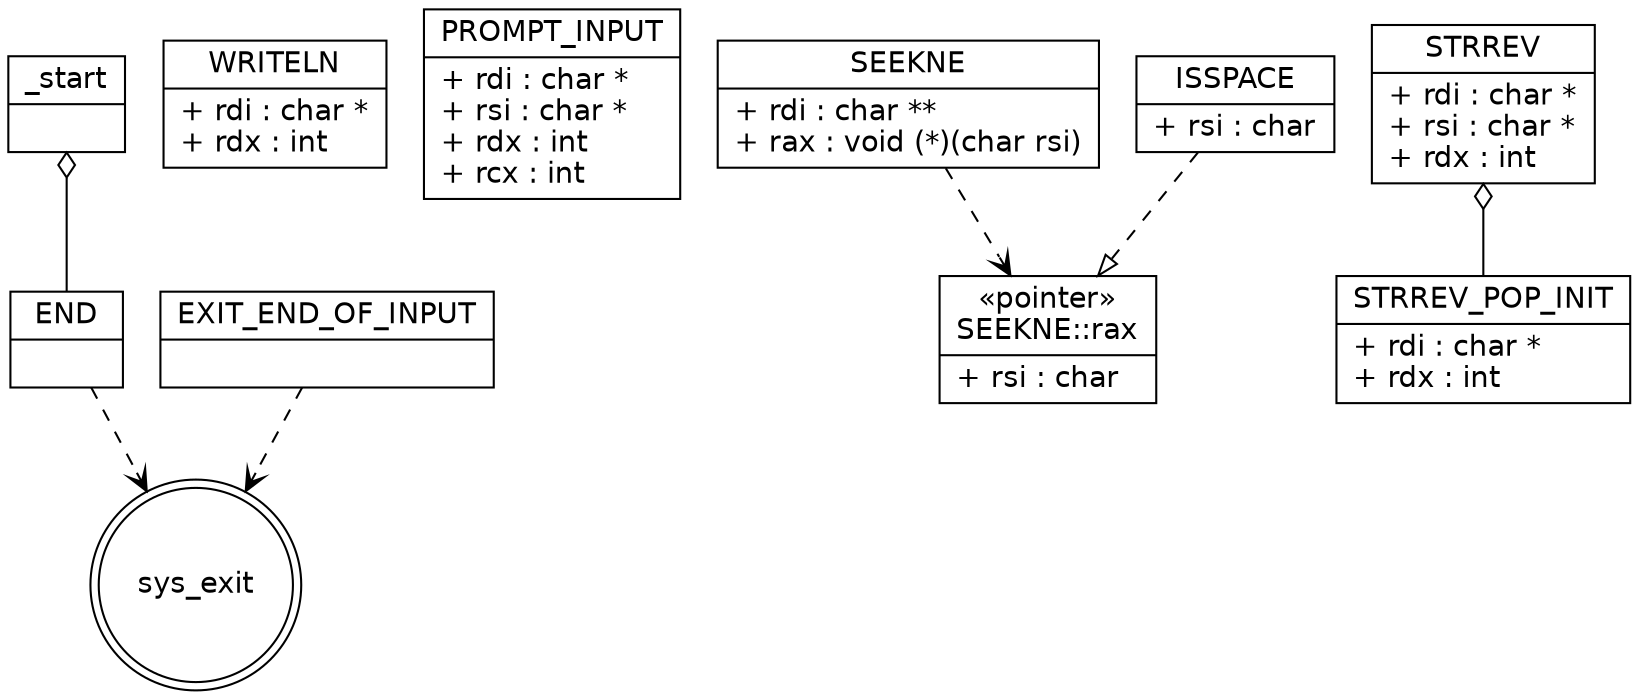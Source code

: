 /* Note that this is not exactly a UML diagram.
   Rather, it treats functions as classes
   with their parameters as public fields.
 */

digraph x86calc {
    /* nodes */
    node [
        shape = "record",
        fontname = "Verdana,DejaVu Sans,Bitstream Vera Sans"
    ];

    _start [
        label = "{\N|}"
    ];

    END [
        label = "{\N|}"
    ];



    WRITELN [
        label = "{\N|+ rdi : char *\l+ rdx : int\l}"
    ];

    PROMPT_INPUT [
        label = "{\N|+ rdi : char *\l+ rsi : char *\l+ rdx : int\l+ rcx : int\l}"
    ];

    SEEKNE [
        label = "{\N|+ rdi : char **\l+ rax : void (*)(char rsi)\l}"
    ];

    SEEKNE_rax [
        label = "{&laquo;pointer&raquo;\nSEEKNE::rax|+ rsi : char\l}"
    ];



    ISSPACE [
        label = "{\N|+ rsi : char\l}"
    ];



    STRREV [
        label = "{\N|+ rdi : char *\l+ rsi : char *\l+ rdx : int\l}"
    ];

    STRREV_POP_INIT [
        label = "{\N|+ rdi : char *\l+ rdx : int\l}"
    ];
 
    EXIT_END_OF_INPUT [
        label = "{\N|}"
    ];

    sys_exit [
        shape = "doublecircle"
    ];

    /* edges */

    _start -> END [
        dir="back", arrowtail="odiamond"
    ];

    END -> sys_exit [
        style="dashed", arrowhead="vee"
    ];



    EXIT_END_OF_INPUT -> sys_exit [
        style="dashed", arrowhead="vee"
    ];

    SEEKNE -> SEEKNE_rax [
        style="dashed", arrowhead="vee"
    ];

    ISSPACE -> SEEKNE_rax [
        style="dashed", arrowhead="empty"
    ];



    STRREV -> STRREV_POP_INIT [
        dir="back", arrowtail="odiamond"
    ];

}
